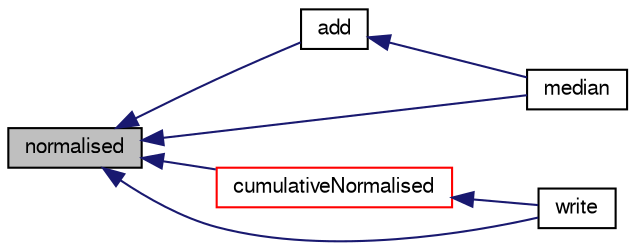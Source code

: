 digraph "normalised"
{
  bgcolor="transparent";
  edge [fontname="FreeSans",fontsize="10",labelfontname="FreeSans",labelfontsize="10"];
  node [fontname="FreeSans",fontsize="10",shape=record];
  rankdir="LR";
  Node166 [label="normalised",height=0.2,width=0.4,color="black", fillcolor="grey75", style="filled", fontcolor="black"];
  Node166 -> Node167 [dir="back",color="midnightblue",fontsize="10",style="solid",fontname="FreeSans"];
  Node167 [label="add",height=0.2,width=0.4,color="black",URL="$a25886.html#a33a0483e214f12ed274213001fba447e",tooltip="Add a value to the distribution, optionally specifying a weight. "];
  Node167 -> Node168 [dir="back",color="midnightblue",fontsize="10",style="solid",fontname="FreeSans"];
  Node168 [label="median",height=0.2,width=0.4,color="black",URL="$a25886.html#a8a8e8c26de2a6c6a228b844f3d6c0a75"];
  Node166 -> Node169 [dir="back",color="midnightblue",fontsize="10",style="solid",fontname="FreeSans"];
  Node169 [label="cumulativeNormalised",height=0.2,width=0.4,color="red",URL="$a25886.html#a11ff6eef0a165a528afd02366ddf85d2",tooltip="Return the cumulative normalised distribution and. "];
  Node169 -> Node172 [dir="back",color="midnightblue",fontsize="10",style="solid",fontname="FreeSans"];
  Node172 [label="write",height=0.2,width=0.4,color="black",URL="$a25886.html#a78760e5242dcf482000bb432f6bbc0f2",tooltip="Write the distribution to file: key normalised raw. "];
  Node166 -> Node168 [dir="back",color="midnightblue",fontsize="10",style="solid",fontname="FreeSans"];
  Node166 -> Node172 [dir="back",color="midnightblue",fontsize="10",style="solid",fontname="FreeSans"];
}
